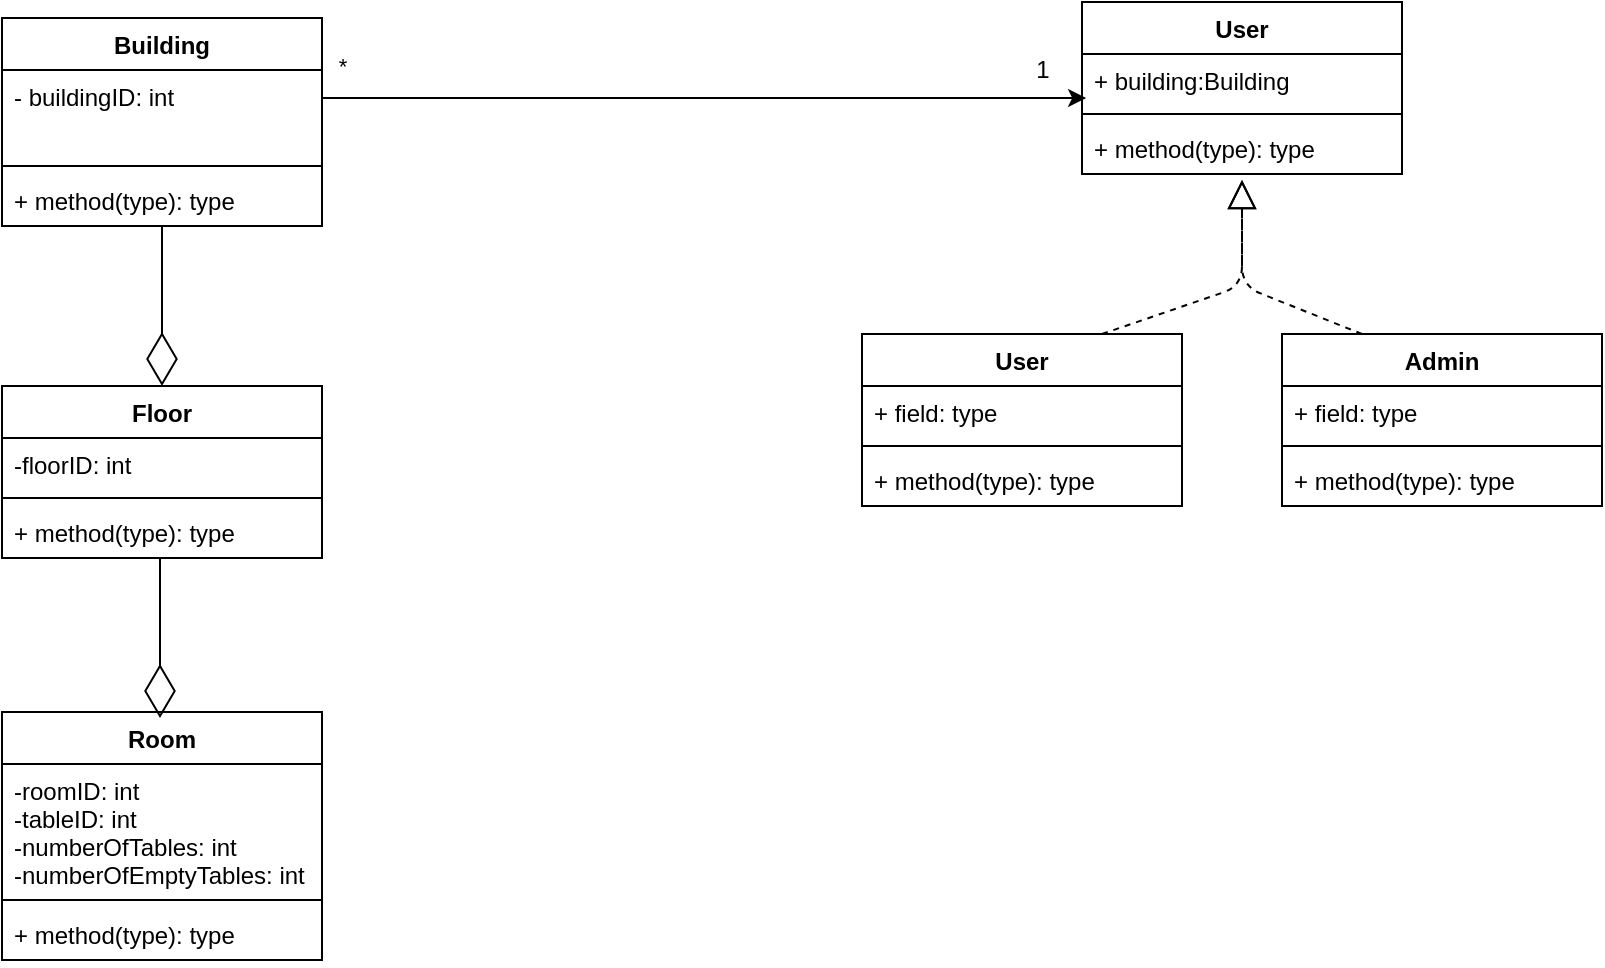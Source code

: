 <mxfile version="10.5.4" type="github"><diagram id="rTUIbsL52zfI17CwxYy-" name="Page-1"><mxGraphModel dx="1394" dy="764" grid="1" gridSize="10" guides="1" tooltips="1" connect="1" arrows="1" fold="1" page="1" pageScale="1" pageWidth="827" pageHeight="1169" math="0" shadow="0"><root><mxCell id="0"/><mxCell id="1" parent="0"/><mxCell id="a0J-lWOoTGamnd43DU0Q-1" value="Building" style="swimlane;fontStyle=1;align=center;verticalAlign=top;childLayout=stackLayout;horizontal=1;startSize=26;horizontalStack=0;resizeParent=1;resizeParentMax=0;resizeLast=0;collapsible=1;marginBottom=0;" vertex="1" parent="1"><mxGeometry x="20" y="16" width="160" height="104" as="geometry"/></mxCell><mxCell id="a0J-lWOoTGamnd43DU0Q-2" value="- buildingID: int&#10;" style="text;strokeColor=none;fillColor=none;align=left;verticalAlign=top;spacingLeft=4;spacingRight=4;overflow=hidden;rotatable=0;points=[[0,0.5],[1,0.5]];portConstraint=eastwest;" vertex="1" parent="a0J-lWOoTGamnd43DU0Q-1"><mxGeometry y="26" width="160" height="44" as="geometry"/></mxCell><mxCell id="a0J-lWOoTGamnd43DU0Q-3" value="" style="line;strokeWidth=1;fillColor=none;align=left;verticalAlign=middle;spacingTop=-1;spacingLeft=3;spacingRight=3;rotatable=0;labelPosition=right;points=[];portConstraint=eastwest;" vertex="1" parent="a0J-lWOoTGamnd43DU0Q-1"><mxGeometry y="70" width="160" height="8" as="geometry"/></mxCell><mxCell id="a0J-lWOoTGamnd43DU0Q-4" value="+ method(type): type" style="text;strokeColor=none;fillColor=none;align=left;verticalAlign=top;spacingLeft=4;spacingRight=4;overflow=hidden;rotatable=0;points=[[0,0.5],[1,0.5]];portConstraint=eastwest;" vertex="1" parent="a0J-lWOoTGamnd43DU0Q-1"><mxGeometry y="78" width="160" height="26" as="geometry"/></mxCell><mxCell id="a0J-lWOoTGamnd43DU0Q-5" value="Room&#10;&#10;" style="swimlane;fontStyle=1;align=center;verticalAlign=top;childLayout=stackLayout;horizontal=1;startSize=26;horizontalStack=0;resizeParent=1;resizeParentMax=0;resizeLast=0;collapsible=1;marginBottom=0;" vertex="1" parent="1"><mxGeometry x="20" y="363" width="160" height="124" as="geometry"/></mxCell><mxCell id="a0J-lWOoTGamnd43DU0Q-6" value="-roomID: int&#10;-tableID: int&#10;-numberOfTables: int&#10;-numberOfEmptyTables: int" style="text;strokeColor=none;fillColor=none;align=left;verticalAlign=top;spacingLeft=4;spacingRight=4;overflow=hidden;rotatable=0;points=[[0,0.5],[1,0.5]];portConstraint=eastwest;" vertex="1" parent="a0J-lWOoTGamnd43DU0Q-5"><mxGeometry y="26" width="160" height="64" as="geometry"/></mxCell><mxCell id="a0J-lWOoTGamnd43DU0Q-7" value="" style="line;strokeWidth=1;fillColor=none;align=left;verticalAlign=middle;spacingTop=-1;spacingLeft=3;spacingRight=3;rotatable=0;labelPosition=right;points=[];portConstraint=eastwest;" vertex="1" parent="a0J-lWOoTGamnd43DU0Q-5"><mxGeometry y="90" width="160" height="8" as="geometry"/></mxCell><mxCell id="a0J-lWOoTGamnd43DU0Q-8" value="+ method(type): type" style="text;strokeColor=none;fillColor=none;align=left;verticalAlign=top;spacingLeft=4;spacingRight=4;overflow=hidden;rotatable=0;points=[[0,0.5],[1,0.5]];portConstraint=eastwest;" vertex="1" parent="a0J-lWOoTGamnd43DU0Q-5"><mxGeometry y="98" width="160" height="26" as="geometry"/></mxCell><mxCell id="a0J-lWOoTGamnd43DU0Q-9" value="" style="endArrow=diamondThin;endFill=0;endSize=24;html=1;exitX=0.5;exitY=1;exitDx=0;exitDy=0;exitPerimeter=0;" edge="1" parent="1" source="a0J-lWOoTGamnd43DU0Q-4"><mxGeometry width="160" relative="1" as="geometry"><mxPoint x="100" y="130" as="sourcePoint"/><mxPoint x="100" y="200" as="targetPoint"/></mxGeometry></mxCell><mxCell id="a0J-lWOoTGamnd43DU0Q-10" value="Floor" style="swimlane;fontStyle=1;align=center;verticalAlign=top;childLayout=stackLayout;horizontal=1;startSize=26;horizontalStack=0;resizeParent=1;resizeParentMax=0;resizeLast=0;collapsible=1;marginBottom=0;" vertex="1" parent="1"><mxGeometry x="20" y="200" width="160" height="86" as="geometry"/></mxCell><mxCell id="a0J-lWOoTGamnd43DU0Q-11" value="-floorID: int&#10;&#10;" style="text;strokeColor=none;fillColor=none;align=left;verticalAlign=top;spacingLeft=4;spacingRight=4;overflow=hidden;rotatable=0;points=[[0,0.5],[1,0.5]];portConstraint=eastwest;" vertex="1" parent="a0J-lWOoTGamnd43DU0Q-10"><mxGeometry y="26" width="160" height="26" as="geometry"/></mxCell><mxCell id="a0J-lWOoTGamnd43DU0Q-12" value="" style="line;strokeWidth=1;fillColor=none;align=left;verticalAlign=middle;spacingTop=-1;spacingLeft=3;spacingRight=3;rotatable=0;labelPosition=right;points=[];portConstraint=eastwest;" vertex="1" parent="a0J-lWOoTGamnd43DU0Q-10"><mxGeometry y="52" width="160" height="8" as="geometry"/></mxCell><mxCell id="a0J-lWOoTGamnd43DU0Q-13" value="+ method(type): type" style="text;strokeColor=none;fillColor=none;align=left;verticalAlign=top;spacingLeft=4;spacingRight=4;overflow=hidden;rotatable=0;points=[[0,0.5],[1,0.5]];portConstraint=eastwest;" vertex="1" parent="a0J-lWOoTGamnd43DU0Q-10"><mxGeometry y="60" width="160" height="26" as="geometry"/></mxCell><mxCell id="a0J-lWOoTGamnd43DU0Q-14" value="" style="endArrow=diamondThin;endFill=0;endSize=24;html=1;exitX=0.5;exitY=1;exitDx=0;exitDy=0;exitPerimeter=0;" edge="1" parent="1"><mxGeometry width="160" relative="1" as="geometry"><mxPoint x="99" y="286" as="sourcePoint"/><mxPoint x="99" y="366" as="targetPoint"/></mxGeometry></mxCell><mxCell id="a0J-lWOoTGamnd43DU0Q-15" value="User&#10;&#10;" style="swimlane;fontStyle=1;align=center;verticalAlign=top;childLayout=stackLayout;horizontal=1;startSize=26;horizontalStack=0;resizeParent=1;resizeParentMax=0;resizeLast=0;collapsible=1;marginBottom=0;" vertex="1" parent="1"><mxGeometry x="560" y="8" width="160" height="86" as="geometry"/></mxCell><mxCell id="a0J-lWOoTGamnd43DU0Q-16" value="+ building:Building" style="text;strokeColor=none;fillColor=none;align=left;verticalAlign=top;spacingLeft=4;spacingRight=4;overflow=hidden;rotatable=0;points=[[0,0.5],[1,0.5]];portConstraint=eastwest;" vertex="1" parent="a0J-lWOoTGamnd43DU0Q-15"><mxGeometry y="26" width="160" height="26" as="geometry"/></mxCell><mxCell id="a0J-lWOoTGamnd43DU0Q-17" value="" style="line;strokeWidth=1;fillColor=none;align=left;verticalAlign=middle;spacingTop=-1;spacingLeft=3;spacingRight=3;rotatable=0;labelPosition=right;points=[];portConstraint=eastwest;" vertex="1" parent="a0J-lWOoTGamnd43DU0Q-15"><mxGeometry y="52" width="160" height="8" as="geometry"/></mxCell><mxCell id="a0J-lWOoTGamnd43DU0Q-18" value="+ method(type): type" style="text;strokeColor=none;fillColor=none;align=left;verticalAlign=top;spacingLeft=4;spacingRight=4;overflow=hidden;rotatable=0;points=[[0,0.5],[1,0.5]];portConstraint=eastwest;" vertex="1" parent="a0J-lWOoTGamnd43DU0Q-15"><mxGeometry y="60" width="160" height="26" as="geometry"/></mxCell><mxCell id="a0J-lWOoTGamnd43DU0Q-19" value="Admin&#10;" style="swimlane;fontStyle=1;align=center;verticalAlign=top;childLayout=stackLayout;horizontal=1;startSize=26;horizontalStack=0;resizeParent=1;resizeParentMax=0;resizeLast=0;collapsible=1;marginBottom=0;" vertex="1" parent="1"><mxGeometry x="660" y="174" width="160" height="86" as="geometry"/></mxCell><mxCell id="a0J-lWOoTGamnd43DU0Q-20" value="+ field: type" style="text;strokeColor=none;fillColor=none;align=left;verticalAlign=top;spacingLeft=4;spacingRight=4;overflow=hidden;rotatable=0;points=[[0,0.5],[1,0.5]];portConstraint=eastwest;" vertex="1" parent="a0J-lWOoTGamnd43DU0Q-19"><mxGeometry y="26" width="160" height="26" as="geometry"/></mxCell><mxCell id="a0J-lWOoTGamnd43DU0Q-21" value="" style="line;strokeWidth=1;fillColor=none;align=left;verticalAlign=middle;spacingTop=-1;spacingLeft=3;spacingRight=3;rotatable=0;labelPosition=right;points=[];portConstraint=eastwest;" vertex="1" parent="a0J-lWOoTGamnd43DU0Q-19"><mxGeometry y="52" width="160" height="8" as="geometry"/></mxCell><mxCell id="a0J-lWOoTGamnd43DU0Q-22" value="+ method(type): type" style="text;strokeColor=none;fillColor=none;align=left;verticalAlign=top;spacingLeft=4;spacingRight=4;overflow=hidden;rotatable=0;points=[[0,0.5],[1,0.5]];portConstraint=eastwest;" vertex="1" parent="a0J-lWOoTGamnd43DU0Q-19"><mxGeometry y="60" width="160" height="26" as="geometry"/></mxCell><mxCell id="a0J-lWOoTGamnd43DU0Q-23" value="User&#10;&#10;" style="swimlane;fontStyle=1;align=center;verticalAlign=top;childLayout=stackLayout;horizontal=1;startSize=26;horizontalStack=0;resizeParent=1;resizeParentMax=0;resizeLast=0;collapsible=1;marginBottom=0;" vertex="1" parent="1"><mxGeometry x="450" y="174" width="160" height="86" as="geometry"/></mxCell><mxCell id="a0J-lWOoTGamnd43DU0Q-24" value="+ field: type" style="text;strokeColor=none;fillColor=none;align=left;verticalAlign=top;spacingLeft=4;spacingRight=4;overflow=hidden;rotatable=0;points=[[0,0.5],[1,0.5]];portConstraint=eastwest;" vertex="1" parent="a0J-lWOoTGamnd43DU0Q-23"><mxGeometry y="26" width="160" height="26" as="geometry"/></mxCell><mxCell id="a0J-lWOoTGamnd43DU0Q-25" value="" style="line;strokeWidth=1;fillColor=none;align=left;verticalAlign=middle;spacingTop=-1;spacingLeft=3;spacingRight=3;rotatable=0;labelPosition=right;points=[];portConstraint=eastwest;" vertex="1" parent="a0J-lWOoTGamnd43DU0Q-23"><mxGeometry y="52" width="160" height="8" as="geometry"/></mxCell><mxCell id="a0J-lWOoTGamnd43DU0Q-26" value="+ method(type): type" style="text;strokeColor=none;fillColor=none;align=left;verticalAlign=top;spacingLeft=4;spacingRight=4;overflow=hidden;rotatable=0;points=[[0,0.5],[1,0.5]];portConstraint=eastwest;" vertex="1" parent="a0J-lWOoTGamnd43DU0Q-23"><mxGeometry y="60" width="160" height="26" as="geometry"/></mxCell><mxCell id="a0J-lWOoTGamnd43DU0Q-30" value="" style="endArrow=block;dashed=1;endFill=0;endSize=12;html=1;exitX=0.75;exitY=0;exitDx=0;exitDy=0;entryX=0.5;entryY=1.115;entryDx=0;entryDy=0;entryPerimeter=0;" edge="1" parent="1" source="a0J-lWOoTGamnd43DU0Q-23" target="a0J-lWOoTGamnd43DU0Q-18"><mxGeometry width="160" relative="1" as="geometry"><mxPoint x="300" y="370" as="sourcePoint"/><mxPoint x="460" y="370" as="targetPoint"/><Array as="points"><mxPoint x="640" y="150"/></Array></mxGeometry></mxCell><mxCell id="a0J-lWOoTGamnd43DU0Q-31" value="" style="endArrow=block;dashed=1;endFill=0;endSize=12;html=1;exitX=0.25;exitY=0;exitDx=0;exitDy=0;entryX=0.5;entryY=1.115;entryDx=0;entryDy=0;entryPerimeter=0;" edge="1" parent="1" source="a0J-lWOoTGamnd43DU0Q-19" target="a0J-lWOoTGamnd43DU0Q-18"><mxGeometry width="160" relative="1" as="geometry"><mxPoint x="580" y="184" as="sourcePoint"/><mxPoint x="650" y="120" as="targetPoint"/><Array as="points"><mxPoint x="640" y="150"/></Array></mxGeometry></mxCell><mxCell id="a0J-lWOoTGamnd43DU0Q-32" value="*" style="edgeStyle=orthogonalEdgeStyle;rounded=0;orthogonalLoop=1;jettySize=auto;html=1;exitX=1;exitY=0.5;exitDx=0;exitDy=0;entryX=0.013;entryY=0.846;entryDx=0;entryDy=0;entryPerimeter=0;" edge="1" parent="1" source="a0J-lWOoTGamnd43DU0Q-2" target="a0J-lWOoTGamnd43DU0Q-16"><mxGeometry x="-0.959" y="-19" relative="1" as="geometry"><Array as="points"><mxPoint x="180" y="56"/></Array><mxPoint x="10" y="-35" as="offset"/></mxGeometry></mxCell><mxCell id="a0J-lWOoTGamnd43DU0Q-33" value="1" style="text;html=1;resizable=0;points=[];align=center;verticalAlign=middle;labelBackgroundColor=#ffffff;" vertex="1" connectable="0" parent="a0J-lWOoTGamnd43DU0Q-32"><mxGeometry x="0.774" relative="1" as="geometry"><mxPoint x="22" y="-14" as="offset"/></mxGeometry></mxCell></root></mxGraphModel></diagram></mxfile>